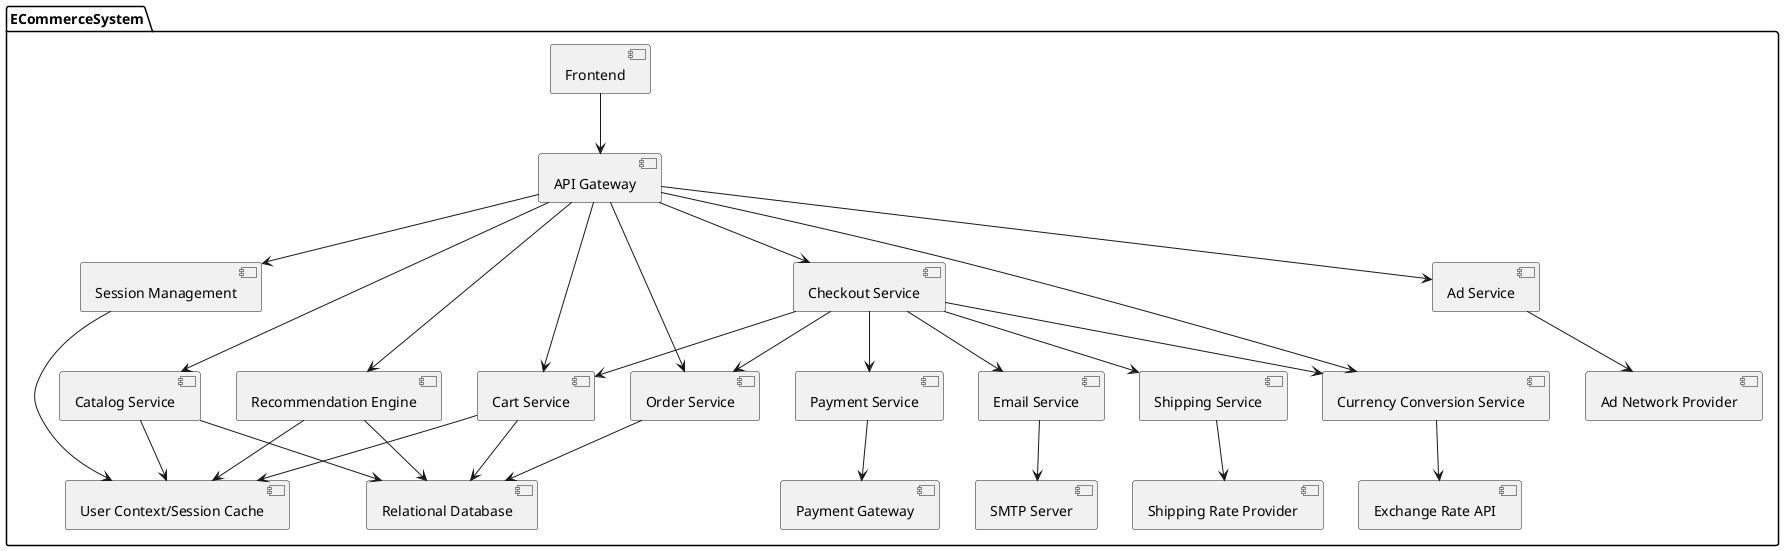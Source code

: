 @startuml
package ECommerceSystem {

  [Frontend] as Frontend
  [API Gateway] as API
  [Session Management] as Session
  [Catalog Service] as Catalog
  [Cart Service] as Cart
  [Checkout Service] as Checkout
  [Payment Service] as Payment
  [Shipping Service] as Shipping
  [Currency Conversion Service] as Currency
  [Recommendation Engine] as Recommendation
  [Ad Service] as Ads
  [Email Service] as Email
  [Order Service] as Order
  [User Context/Session Cache] as Cache
  [Relational Database] as DB
  [Ad Network Provider] as AdNet
  [SMTP Server] as SMTP
  [Exchange Rate API] as FXAPI
  [Shipping Rate Provider] as ShipAPI
  [Payment Gateway] as PayAPI

  ' Frontend interactions
  Frontend --> API

  ' API routes requests to services
  API --> Session
  API --> Catalog
  API --> Cart
  API --> Checkout
  API --> Currency
  API --> Recommendation
  API --> Ads
  API --> Order

  ' Session management and caching
  Session --> Cache

  ' Catalog and Cart use DB and cache
  Catalog --> DB
  Catalog --> Cache
  Cart --> DB
  Cart --> Cache

  ' Checkout orchestration
  Checkout --> Cart
  Checkout --> Order
  Checkout --> Payment
  Checkout --> Shipping
  Checkout --> Email
  Checkout --> Currency

  ' Order service persists order state
  Order --> DB

  ' Payment and Shipping use external APIs
  Payment --> PayAPI
  Shipping --> ShipAPI

  ' Currency service uses FX API
  Currency --> FXAPI

  ' Ads service integrates with ad network
  Ads --> AdNet

  ' Email service uses SMTP
  Email --> SMTP

  ' Recommendation engine queries DB and session
  Recommendation --> DB
  Recommendation --> Cache
}
@enduml
